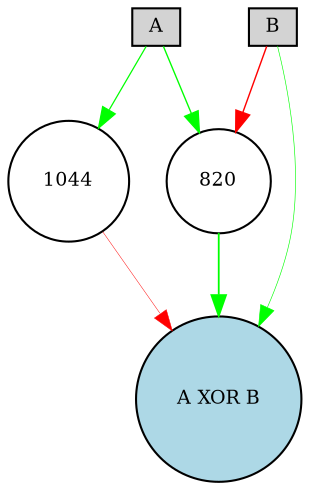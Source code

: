 digraph {
	node [fontsize=9 height=0.2 shape=circle width=0.2]
	A [fillcolor=lightgray shape=box style=filled]
	B [fillcolor=lightgray shape=box style=filled]
	"A XOR B" [fillcolor=lightblue style=filled]
	820 [fillcolor=white style=filled]
	1044 [fillcolor=white style=filled]
	A -> 820 [color=green penwidth=0.6546463827051728 style=solid]
	820 -> "A XOR B" [color=green penwidth=0.8588591868949245 style=solid]
	B -> 820 [color=red penwidth=0.678473352877143 style=solid]
	A -> 1044 [color=green penwidth=0.594920814587635 style=solid]
	1044 -> "A XOR B" [color=red penwidth=0.22350332528552652 style=solid]
	B -> "A XOR B" [color=green penwidth=0.29551027441485034 style=solid]
}
